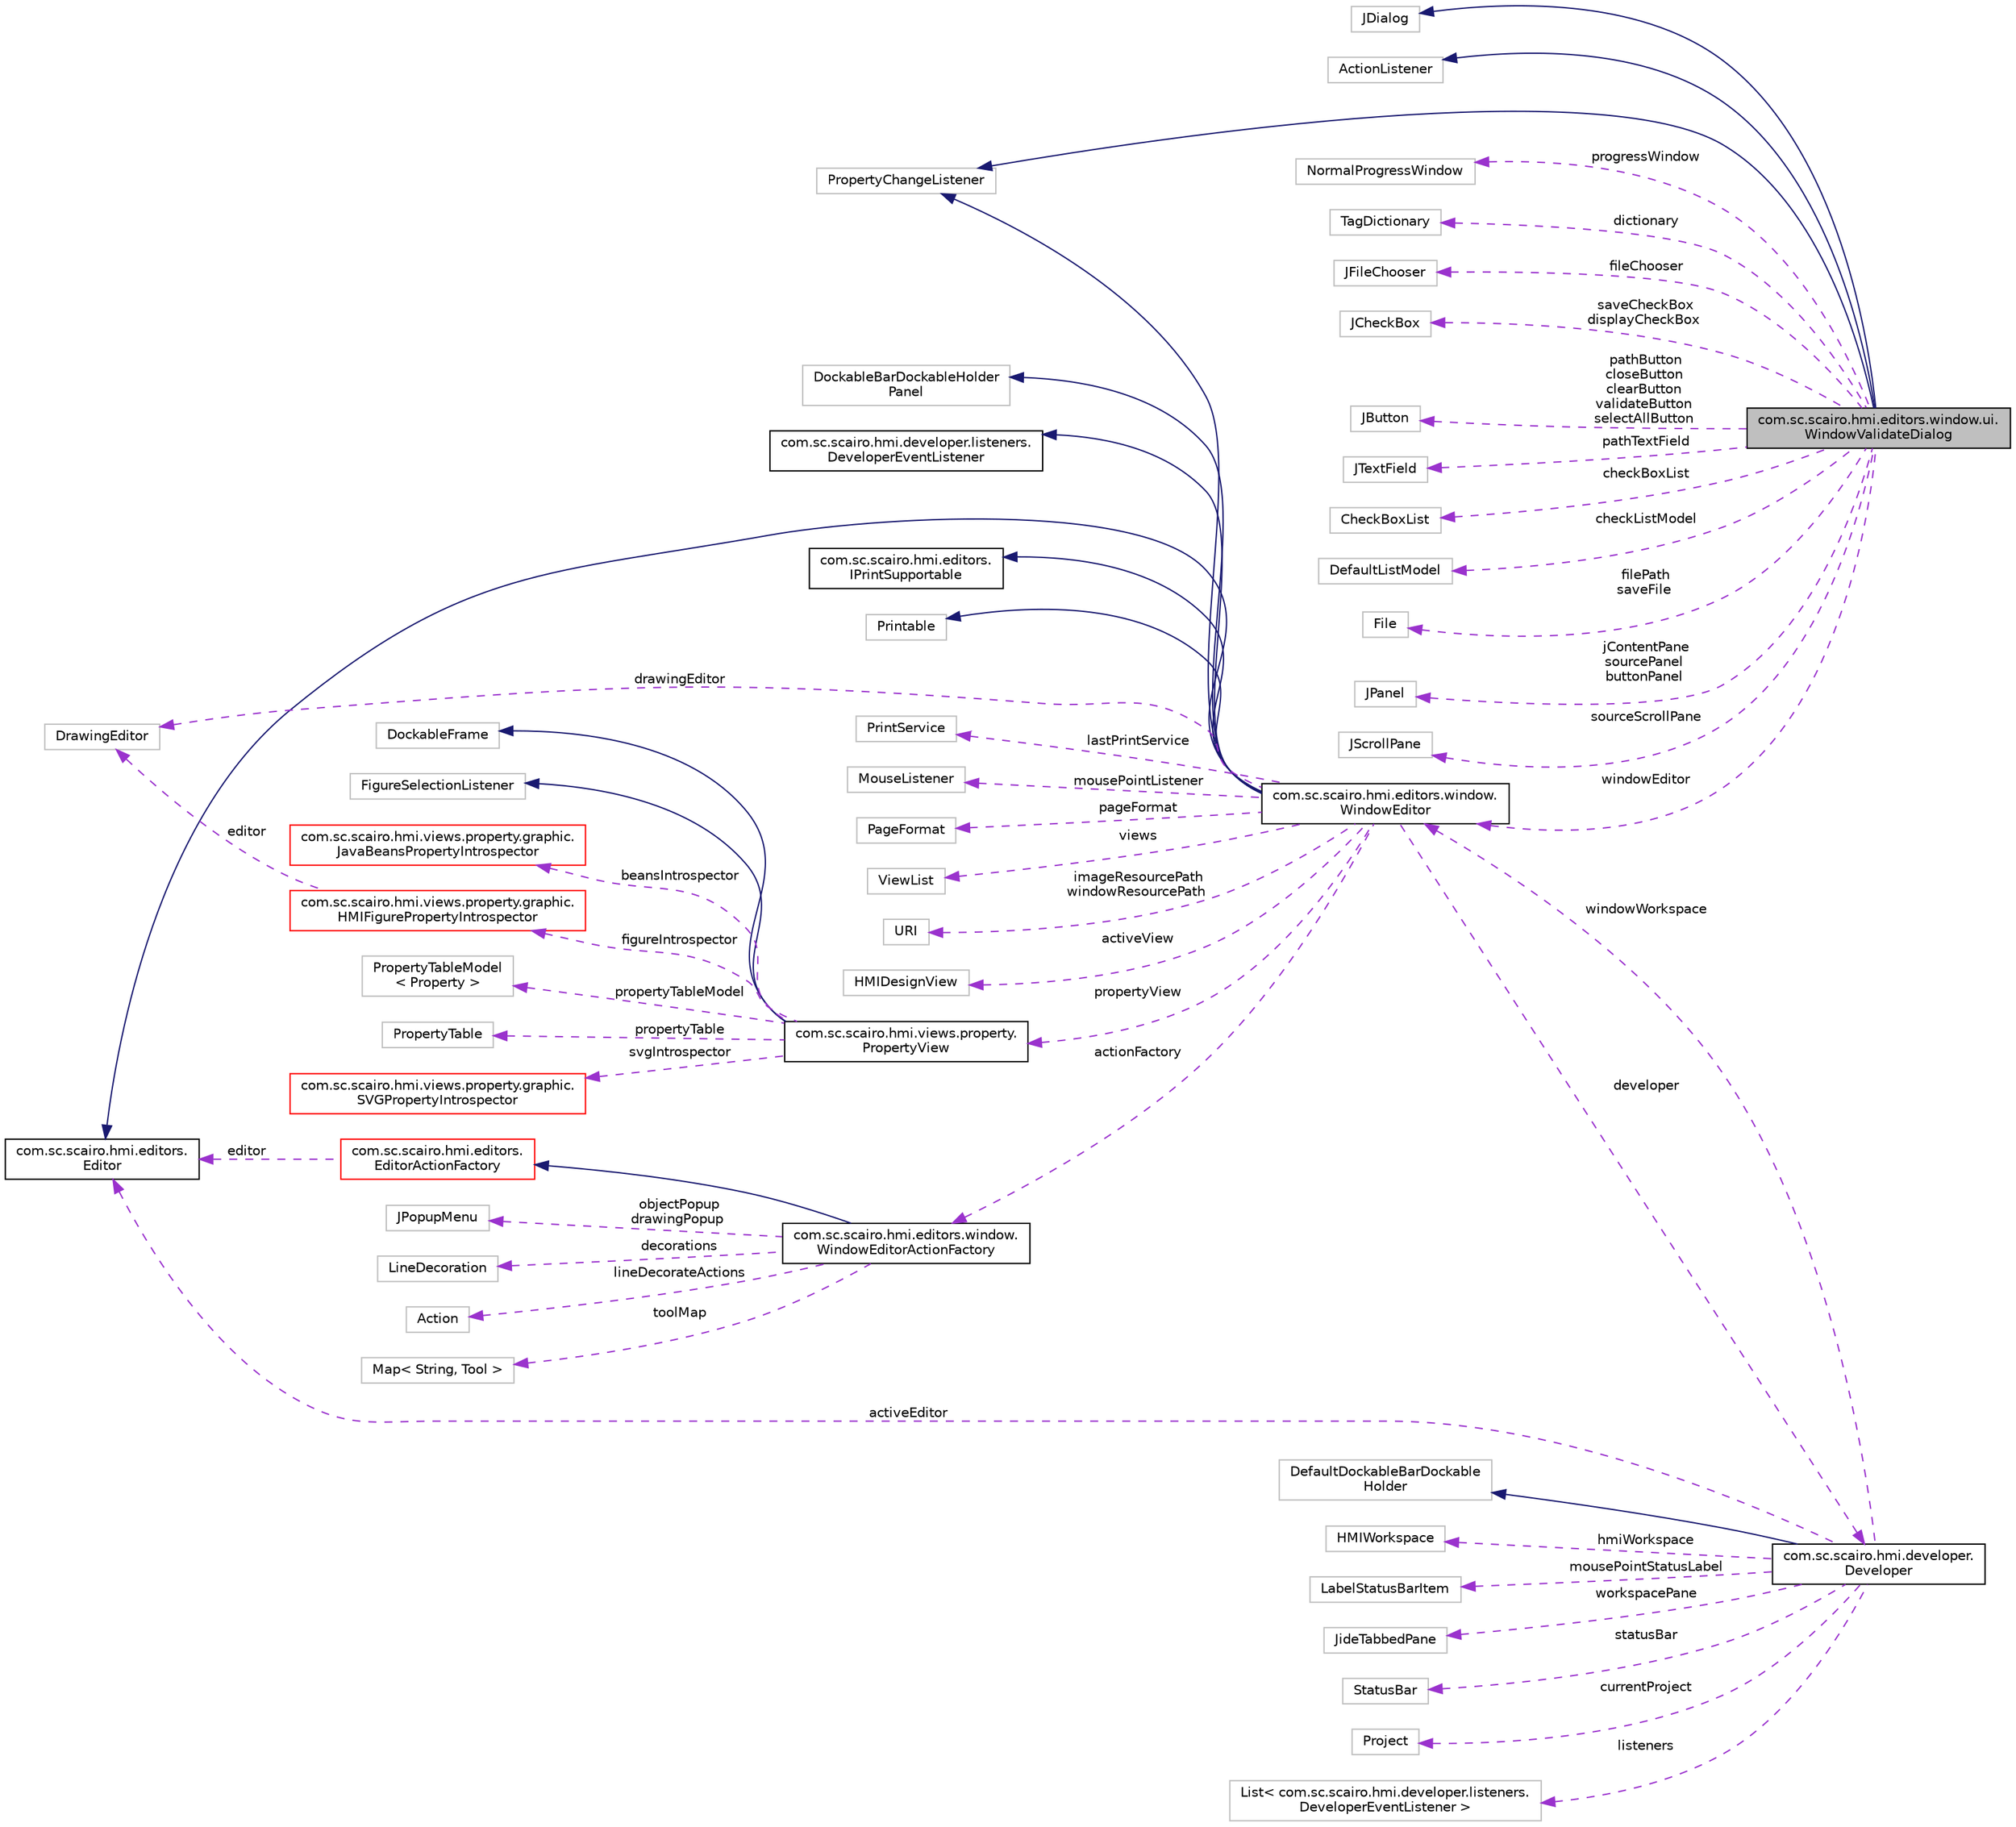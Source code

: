 digraph "com.sc.scairo.hmi.editors.window.ui.WindowValidateDialog"
{
 // LATEX_PDF_SIZE
  edge [fontname="Helvetica",fontsize="10",labelfontname="Helvetica",labelfontsize="10"];
  node [fontname="Helvetica",fontsize="10",shape=record];
  rankdir="LR";
  Node1 [label="com.sc.scairo.hmi.editors.window.ui.\lWindowValidateDialog",height=0.2,width=0.4,color="black", fillcolor="grey75", style="filled", fontcolor="black",tooltip=" "];
  Node2 -> Node1 [dir="back",color="midnightblue",fontsize="10",style="solid",fontname="Helvetica"];
  Node2 [label="JDialog",height=0.2,width=0.4,color="grey75", fillcolor="white", style="filled",tooltip=" "];
  Node3 -> Node1 [dir="back",color="midnightblue",fontsize="10",style="solid",fontname="Helvetica"];
  Node3 [label="ActionListener",height=0.2,width=0.4,color="grey75", fillcolor="white", style="filled",tooltip=" "];
  Node4 -> Node1 [dir="back",color="midnightblue",fontsize="10",style="solid",fontname="Helvetica"];
  Node4 [label="PropertyChangeListener",height=0.2,width=0.4,color="grey75", fillcolor="white", style="filled",tooltip=" "];
  Node5 -> Node1 [dir="back",color="darkorchid3",fontsize="10",style="dashed",label=" progressWindow" ,fontname="Helvetica"];
  Node5 [label="NormalProgressWindow",height=0.2,width=0.4,color="grey75", fillcolor="white", style="filled",tooltip=" "];
  Node6 -> Node1 [dir="back",color="darkorchid3",fontsize="10",style="dashed",label=" dictionary" ,fontname="Helvetica"];
  Node6 [label="TagDictionary",height=0.2,width=0.4,color="grey75", fillcolor="white", style="filled",tooltip=" "];
  Node7 -> Node1 [dir="back",color="darkorchid3",fontsize="10",style="dashed",label=" fileChooser" ,fontname="Helvetica"];
  Node7 [label="JFileChooser",height=0.2,width=0.4,color="grey75", fillcolor="white", style="filled",tooltip=" "];
  Node8 -> Node1 [dir="back",color="darkorchid3",fontsize="10",style="dashed",label=" saveCheckBox\ndisplayCheckBox" ,fontname="Helvetica"];
  Node8 [label="JCheckBox",height=0.2,width=0.4,color="grey75", fillcolor="white", style="filled",tooltip=" "];
  Node9 -> Node1 [dir="back",color="darkorchid3",fontsize="10",style="dashed",label=" pathButton\ncloseButton\nclearButton\nvalidateButton\nselectAllButton" ,fontname="Helvetica"];
  Node9 [label="JButton",height=0.2,width=0.4,color="grey75", fillcolor="white", style="filled",tooltip=" "];
  Node10 -> Node1 [dir="back",color="darkorchid3",fontsize="10",style="dashed",label=" windowEditor" ,fontname="Helvetica"];
  Node10 [label="com.sc.scairo.hmi.editors.window.\lWindowEditor",height=0.2,width=0.4,color="black", fillcolor="white", style="filled",URL="$classcom_1_1sc_1_1scairo_1_1hmi_1_1editors_1_1window_1_1_window_editor.html",tooltip=" "];
  Node11 -> Node10 [dir="back",color="midnightblue",fontsize="10",style="solid",fontname="Helvetica"];
  Node11 [label="DockableBarDockableHolder\lPanel",height=0.2,width=0.4,color="grey75", fillcolor="white", style="filled",tooltip=" "];
  Node12 -> Node10 [dir="back",color="midnightblue",fontsize="10",style="solid",fontname="Helvetica"];
  Node12 [label="com.sc.scairo.hmi.developer.listeners.\lDeveloperEventListener",height=0.2,width=0.4,color="black", fillcolor="white", style="filled",URL="$interfacecom_1_1sc_1_1scairo_1_1hmi_1_1developer_1_1listeners_1_1_developer_event_listener.html",tooltip=" "];
  Node4 -> Node10 [dir="back",color="midnightblue",fontsize="10",style="solid",fontname="Helvetica"];
  Node13 -> Node10 [dir="back",color="midnightblue",fontsize="10",style="solid",fontname="Helvetica"];
  Node13 [label="com.sc.scairo.hmi.editors.\lEditor",height=0.2,width=0.4,color="black", fillcolor="white", style="filled",URL="$interfacecom_1_1sc_1_1scairo_1_1hmi_1_1editors_1_1_editor.html",tooltip=" "];
  Node14 -> Node10 [dir="back",color="midnightblue",fontsize="10",style="solid",fontname="Helvetica"];
  Node14 [label="com.sc.scairo.hmi.editors.\lIPrintSupportable",height=0.2,width=0.4,color="black", fillcolor="white", style="filled",URL="$interfacecom_1_1sc_1_1scairo_1_1hmi_1_1editors_1_1_i_print_supportable.html",tooltip=" "];
  Node15 -> Node10 [dir="back",color="midnightblue",fontsize="10",style="solid",fontname="Helvetica"];
  Node15 [label="Printable",height=0.2,width=0.4,color="grey75", fillcolor="white", style="filled",tooltip=" "];
  Node16 -> Node10 [dir="back",color="darkorchid3",fontsize="10",style="dashed",label=" drawingEditor" ,fontname="Helvetica"];
  Node16 [label="DrawingEditor",height=0.2,width=0.4,color="grey75", fillcolor="white", style="filled",tooltip=" "];
  Node17 -> Node10 [dir="back",color="darkorchid3",fontsize="10",style="dashed",label=" lastPrintService" ,fontname="Helvetica"];
  Node17 [label="PrintService",height=0.2,width=0.4,color="grey75", fillcolor="white", style="filled",tooltip=" "];
  Node18 -> Node10 [dir="back",color="darkorchid3",fontsize="10",style="dashed",label=" mousePointListener" ,fontname="Helvetica"];
  Node18 [label="MouseListener",height=0.2,width=0.4,color="grey75", fillcolor="white", style="filled",tooltip=" "];
  Node19 -> Node10 [dir="back",color="darkorchid3",fontsize="10",style="dashed",label=" pageFormat" ,fontname="Helvetica"];
  Node19 [label="PageFormat",height=0.2,width=0.4,color="grey75", fillcolor="white", style="filled",tooltip=" "];
  Node20 -> Node10 [dir="back",color="darkorchid3",fontsize="10",style="dashed",label=" views" ,fontname="Helvetica"];
  Node20 [label="ViewList",height=0.2,width=0.4,color="grey75", fillcolor="white", style="filled",tooltip=" "];
  Node21 -> Node10 [dir="back",color="darkorchid3",fontsize="10",style="dashed",label=" imageResourcePath\nwindowResourcePath" ,fontname="Helvetica"];
  Node21 [label="URI",height=0.2,width=0.4,color="grey75", fillcolor="white", style="filled",tooltip=" "];
  Node22 -> Node10 [dir="back",color="darkorchid3",fontsize="10",style="dashed",label=" activeView" ,fontname="Helvetica"];
  Node22 [label="HMIDesignView",height=0.2,width=0.4,color="grey75", fillcolor="white", style="filled",tooltip=" "];
  Node23 -> Node10 [dir="back",color="darkorchid3",fontsize="10",style="dashed",label=" developer" ,fontname="Helvetica"];
  Node23 [label="com.sc.scairo.hmi.developer.\lDeveloper",height=0.2,width=0.4,color="black", fillcolor="white", style="filled",URL="$classcom_1_1sc_1_1scairo_1_1hmi_1_1developer_1_1_developer.html",tooltip=" "];
  Node24 -> Node23 [dir="back",color="midnightblue",fontsize="10",style="solid",fontname="Helvetica"];
  Node24 [label="DefaultDockableBarDockable\lHolder",height=0.2,width=0.4,color="grey75", fillcolor="white", style="filled",tooltip=" "];
  Node25 -> Node23 [dir="back",color="darkorchid3",fontsize="10",style="dashed",label=" hmiWorkspace" ,fontname="Helvetica"];
  Node25 [label="HMIWorkspace",height=0.2,width=0.4,color="grey75", fillcolor="white", style="filled",tooltip=" "];
  Node10 -> Node23 [dir="back",color="darkorchid3",fontsize="10",style="dashed",label=" windowWorkspace" ,fontname="Helvetica"];
  Node26 -> Node23 [dir="back",color="darkorchid3",fontsize="10",style="dashed",label=" mousePointStatusLabel" ,fontname="Helvetica"];
  Node26 [label="LabelStatusBarItem",height=0.2,width=0.4,color="grey75", fillcolor="white", style="filled",tooltip=" "];
  Node27 -> Node23 [dir="back",color="darkorchid3",fontsize="10",style="dashed",label=" workspacePane" ,fontname="Helvetica"];
  Node27 [label="JideTabbedPane",height=0.2,width=0.4,color="grey75", fillcolor="white", style="filled",tooltip=" "];
  Node28 -> Node23 [dir="back",color="darkorchid3",fontsize="10",style="dashed",label=" statusBar" ,fontname="Helvetica"];
  Node28 [label="StatusBar",height=0.2,width=0.4,color="grey75", fillcolor="white", style="filled",tooltip=" "];
  Node29 -> Node23 [dir="back",color="darkorchid3",fontsize="10",style="dashed",label=" currentProject" ,fontname="Helvetica"];
  Node29 [label="Project",height=0.2,width=0.4,color="grey75", fillcolor="white", style="filled",tooltip=" "];
  Node30 -> Node23 [dir="back",color="darkorchid3",fontsize="10",style="dashed",label=" listeners" ,fontname="Helvetica"];
  Node30 [label="List\< com.sc.scairo.hmi.developer.listeners.\lDeveloperEventListener \>",height=0.2,width=0.4,color="grey75", fillcolor="white", style="filled",tooltip=" "];
  Node13 -> Node23 [dir="back",color="darkorchid3",fontsize="10",style="dashed",label=" activeEditor" ,fontname="Helvetica"];
  Node31 -> Node10 [dir="back",color="darkorchid3",fontsize="10",style="dashed",label=" propertyView" ,fontname="Helvetica"];
  Node31 [label="com.sc.scairo.hmi.views.property.\lPropertyView",height=0.2,width=0.4,color="black", fillcolor="white", style="filled",URL="$classcom_1_1sc_1_1scairo_1_1hmi_1_1views_1_1property_1_1_property_view.html",tooltip=" "];
  Node32 -> Node31 [dir="back",color="midnightblue",fontsize="10",style="solid",fontname="Helvetica"];
  Node32 [label="DockableFrame",height=0.2,width=0.4,color="grey75", fillcolor="white", style="filled",tooltip=" "];
  Node33 -> Node31 [dir="back",color="midnightblue",fontsize="10",style="solid",fontname="Helvetica"];
  Node33 [label="FigureSelectionListener",height=0.2,width=0.4,color="grey75", fillcolor="white", style="filled",tooltip=" "];
  Node34 -> Node31 [dir="back",color="darkorchid3",fontsize="10",style="dashed",label=" beansIntrospector" ,fontname="Helvetica"];
  Node34 [label="com.sc.scairo.hmi.views.property.graphic.\lJavaBeansPropertyIntrospector",height=0.2,width=0.4,color="red", fillcolor="white", style="filled",URL="$classcom_1_1sc_1_1scairo_1_1hmi_1_1views_1_1property_1_1graphic_1_1_java_beans_property_introspector.html",tooltip=" "];
  Node48 -> Node31 [dir="back",color="darkorchid3",fontsize="10",style="dashed",label=" figureIntrospector" ,fontname="Helvetica"];
  Node48 [label="com.sc.scairo.hmi.views.property.graphic.\lHMIFigurePropertyIntrospector",height=0.2,width=0.4,color="red", fillcolor="white", style="filled",URL="$classcom_1_1sc_1_1scairo_1_1hmi_1_1views_1_1property_1_1graphic_1_1_h_m_i_figure_property_introspector.html",tooltip=" "];
  Node16 -> Node48 [dir="back",color="darkorchid3",fontsize="10",style="dashed",label=" editor" ,fontname="Helvetica"];
  Node52 -> Node31 [dir="back",color="darkorchid3",fontsize="10",style="dashed",label=" propertyTableModel" ,fontname="Helvetica"];
  Node52 [label="PropertyTableModel\l\< Property \>",height=0.2,width=0.4,color="grey75", fillcolor="white", style="filled",tooltip=" "];
  Node53 -> Node31 [dir="back",color="darkorchid3",fontsize="10",style="dashed",label=" propertyTable" ,fontname="Helvetica"];
  Node53 [label="PropertyTable",height=0.2,width=0.4,color="grey75", fillcolor="white", style="filled",tooltip=" "];
  Node54 -> Node31 [dir="back",color="darkorchid3",fontsize="10",style="dashed",label=" svgIntrospector" ,fontname="Helvetica"];
  Node54 [label="com.sc.scairo.hmi.views.property.graphic.\lSVGPropertyIntrospector",height=0.2,width=0.4,color="red", fillcolor="white", style="filled",URL="$classcom_1_1sc_1_1scairo_1_1hmi_1_1views_1_1property_1_1graphic_1_1_s_v_g_property_introspector.html",tooltip=" "];
  Node57 -> Node10 [dir="back",color="darkorchid3",fontsize="10",style="dashed",label=" actionFactory" ,fontname="Helvetica"];
  Node57 [label="com.sc.scairo.hmi.editors.window.\lWindowEditorActionFactory",height=0.2,width=0.4,color="black", fillcolor="white", style="filled",URL="$classcom_1_1sc_1_1scairo_1_1hmi_1_1editors_1_1window_1_1_window_editor_action_factory.html",tooltip=" "];
  Node58 -> Node57 [dir="back",color="midnightblue",fontsize="10",style="solid",fontname="Helvetica"];
  Node58 [label="com.sc.scairo.hmi.editors.\lEditorActionFactory",height=0.2,width=0.4,color="red", fillcolor="white", style="filled",URL="$classcom_1_1sc_1_1scairo_1_1hmi_1_1editors_1_1_editor_action_factory.html",tooltip=" "];
  Node13 -> Node58 [dir="back",color="darkorchid3",fontsize="10",style="dashed",label=" editor" ,fontname="Helvetica"];
  Node61 -> Node57 [dir="back",color="darkorchid3",fontsize="10",style="dashed",label=" objectPopup\ndrawingPopup" ,fontname="Helvetica"];
  Node61 [label="JPopupMenu",height=0.2,width=0.4,color="grey75", fillcolor="white", style="filled",tooltip=" "];
  Node62 -> Node57 [dir="back",color="darkorchid3",fontsize="10",style="dashed",label=" decorations" ,fontname="Helvetica"];
  Node62 [label="LineDecoration",height=0.2,width=0.4,color="grey75", fillcolor="white", style="filled",tooltip=" "];
  Node63 -> Node57 [dir="back",color="darkorchid3",fontsize="10",style="dashed",label=" lineDecorateActions" ,fontname="Helvetica"];
  Node63 [label="Action",height=0.2,width=0.4,color="grey75", fillcolor="white", style="filled",tooltip=" "];
  Node64 -> Node57 [dir="back",color="darkorchid3",fontsize="10",style="dashed",label=" toolMap" ,fontname="Helvetica"];
  Node64 [label="Map\< String, Tool \>",height=0.2,width=0.4,color="grey75", fillcolor="white", style="filled",tooltip=" "];
  Node65 -> Node1 [dir="back",color="darkorchid3",fontsize="10",style="dashed",label=" pathTextField" ,fontname="Helvetica"];
  Node65 [label="JTextField",height=0.2,width=0.4,color="grey75", fillcolor="white", style="filled",tooltip=" "];
  Node66 -> Node1 [dir="back",color="darkorchid3",fontsize="10",style="dashed",label=" checkBoxList" ,fontname="Helvetica"];
  Node66 [label="CheckBoxList",height=0.2,width=0.4,color="grey75", fillcolor="white", style="filled",tooltip=" "];
  Node67 -> Node1 [dir="back",color="darkorchid3",fontsize="10",style="dashed",label=" checkListModel" ,fontname="Helvetica"];
  Node67 [label="DefaultListModel",height=0.2,width=0.4,color="grey75", fillcolor="white", style="filled",tooltip=" "];
  Node68 -> Node1 [dir="back",color="darkorchid3",fontsize="10",style="dashed",label=" filePath\nsaveFile" ,fontname="Helvetica"];
  Node68 [label="File",height=0.2,width=0.4,color="grey75", fillcolor="white", style="filled",tooltip=" "];
  Node69 -> Node1 [dir="back",color="darkorchid3",fontsize="10",style="dashed",label=" jContentPane\nsourcePanel\nbuttonPanel" ,fontname="Helvetica"];
  Node69 [label="JPanel",height=0.2,width=0.4,color="grey75", fillcolor="white", style="filled",tooltip=" "];
  Node70 -> Node1 [dir="back",color="darkorchid3",fontsize="10",style="dashed",label=" sourceScrollPane" ,fontname="Helvetica"];
  Node70 [label="JScrollPane",height=0.2,width=0.4,color="grey75", fillcolor="white", style="filled",tooltip=" "];
}
